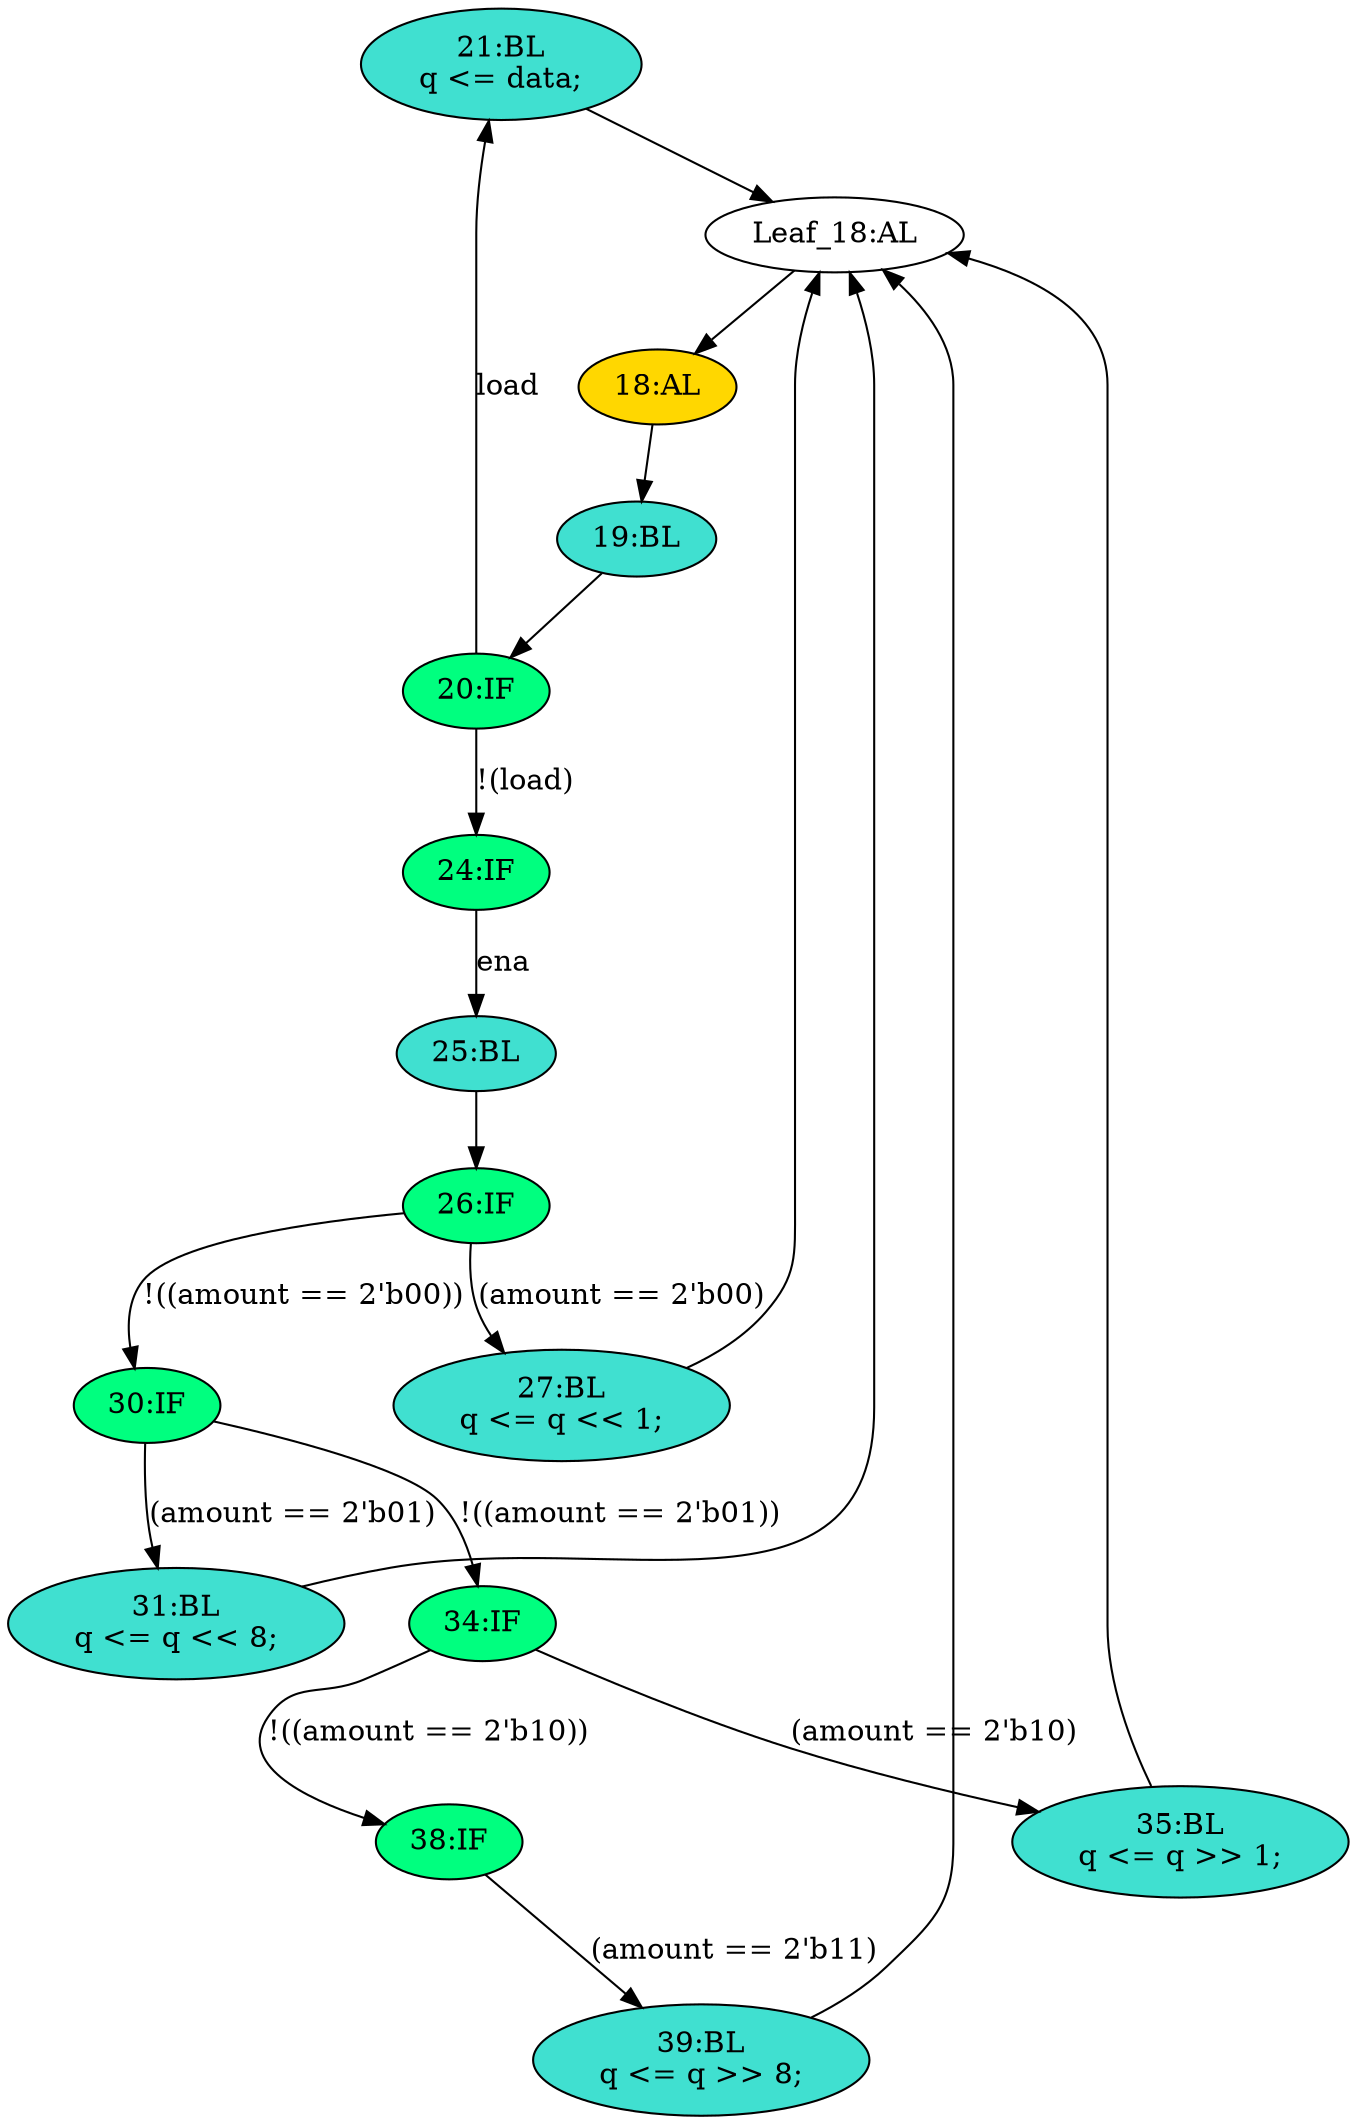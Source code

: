 strict digraph "compose( ,  )" {
	node [label="\N"];
	"21:BL"	[ast="<pyverilog.vparser.ast.Block object at 0x7f31b5eb7090>",
		fillcolor=turquoise,
		label="21:BL
q <= data;",
		statements="[<pyverilog.vparser.ast.NonblockingSubstitution object at 0x7f31b5ea3210>]",
		style=filled,
		typ=Block];
	"Leaf_18:AL"	[def_var="['q']",
		label="Leaf_18:AL"];
	"21:BL" -> "Leaf_18:AL"	[cond="[]",
		lineno=None];
	"31:BL"	[ast="<pyverilog.vparser.ast.Block object at 0x7f31b5ea6150>",
		fillcolor=turquoise,
		label="31:BL
q <= q << 8;",
		statements="[<pyverilog.vparser.ast.NonblockingSubstitution object at 0x7f31b62c1610>]",
		style=filled,
		typ=Block];
	"31:BL" -> "Leaf_18:AL"	[cond="[]",
		lineno=None];
	"18:AL"	[ast="<pyverilog.vparser.ast.Always object at 0x7f31b5eb71d0>",
		clk_sens=True,
		fillcolor=gold,
		label="18:AL",
		sens="['clk']",
		statements="[]",
		style=filled,
		typ=Always,
		use_var="['load', 'ena', 'amount', 'data', 'q']"];
	"Leaf_18:AL" -> "18:AL";
	"27:BL"	[ast="<pyverilog.vparser.ast.Block object at 0x7f31b5eb1390>",
		fillcolor=turquoise,
		label="27:BL
q <= q << 1;",
		statements="[<pyverilog.vparser.ast.NonblockingSubstitution object at 0x7f31b5ebdd10>]",
		style=filled,
		typ=Block];
	"27:BL" -> "Leaf_18:AL"	[cond="[]",
		lineno=None];
	"24:IF"	[ast="<pyverilog.vparser.ast.IfStatement object at 0x7f31b5e4ecd0>",
		fillcolor=springgreen,
		label="24:IF",
		statements="[]",
		style=filled,
		typ=IfStatement];
	"25:BL"	[ast="<pyverilog.vparser.ast.Block object at 0x7f31b5e4e550>",
		fillcolor=turquoise,
		label="25:BL",
		statements="[]",
		style=filled,
		typ=Block];
	"24:IF" -> "25:BL"	[cond="['ena']",
		label=ena,
		lineno=24];
	"26:IF"	[ast="<pyverilog.vparser.ast.IfStatement object at 0x7f31b5ebdc50>",
		fillcolor=springgreen,
		label="26:IF",
		statements="[]",
		style=filled,
		typ=IfStatement];
	"26:IF" -> "27:BL"	[cond="['amount']",
		label="(amount == 2'b00)",
		lineno=26];
	"30:IF"	[ast="<pyverilog.vparser.ast.IfStatement object at 0x7f31b5ea6450>",
		fillcolor=springgreen,
		label="30:IF",
		statements="[]",
		style=filled,
		typ=IfStatement];
	"26:IF" -> "30:IF"	[cond="['amount']",
		label="!((amount == 2'b00))",
		lineno=26];
	"19:BL"	[ast="<pyverilog.vparser.ast.Block object at 0x7f31b5ea3d10>",
		fillcolor=turquoise,
		label="19:BL",
		statements="[]",
		style=filled,
		typ=Block];
	"18:AL" -> "19:BL"	[cond="[]",
		lineno=None];
	"30:IF" -> "31:BL"	[cond="['amount']",
		label="(amount == 2'b01)",
		lineno=30];
	"34:IF"	[ast="<pyverilog.vparser.ast.IfStatement object at 0x7f31b77a8ad0>",
		fillcolor=springgreen,
		label="34:IF",
		statements="[]",
		style=filled,
		typ=IfStatement];
	"30:IF" -> "34:IF"	[cond="['amount']",
		label="!((amount == 2'b01))",
		lineno=30];
	"38:IF"	[ast="<pyverilog.vparser.ast.IfStatement object at 0x7f31b5b18d10>",
		fillcolor=springgreen,
		label="38:IF",
		statements="[]",
		style=filled,
		typ=IfStatement];
	"39:BL"	[ast="<pyverilog.vparser.ast.Block object at 0x7f31b5b18810>",
		fillcolor=turquoise,
		label="39:BL
q <= q >> 8;",
		statements="[<pyverilog.vparser.ast.NonblockingSubstitution object at 0x7f31b5b18bd0>]",
		style=filled,
		typ=Block];
	"38:IF" -> "39:BL"	[cond="['amount']",
		label="(amount == 2'b11)",
		lineno=38];
	"35:BL"	[ast="<pyverilog.vparser.ast.Block object at 0x7f31b5f20450>",
		fillcolor=turquoise,
		label="35:BL
q <= q >> 1;",
		statements="[<pyverilog.vparser.ast.NonblockingSubstitution object at 0x7f31b5ec6510>]",
		style=filled,
		typ=Block];
	"35:BL" -> "Leaf_18:AL"	[cond="[]",
		lineno=None];
	"20:IF"	[ast="<pyverilog.vparser.ast.IfStatement object at 0x7f31b5ea3ed0>",
		fillcolor=springgreen,
		label="20:IF",
		statements="[]",
		style=filled,
		typ=IfStatement];
	"19:BL" -> "20:IF"	[cond="[]",
		lineno=None];
	"39:BL" -> "Leaf_18:AL"	[cond="[]",
		lineno=None];
	"20:IF" -> "21:BL"	[cond="['load']",
		label=load,
		lineno=20];
	"20:IF" -> "24:IF"	[cond="['load']",
		label="!(load)",
		lineno=20];
	"25:BL" -> "26:IF"	[cond="[]",
		lineno=None];
	"34:IF" -> "38:IF"	[cond="['amount']",
		label="!((amount == 2'b10))",
		lineno=34];
	"34:IF" -> "35:BL"	[cond="['amount']",
		label="(amount == 2'b10)",
		lineno=34];
}
